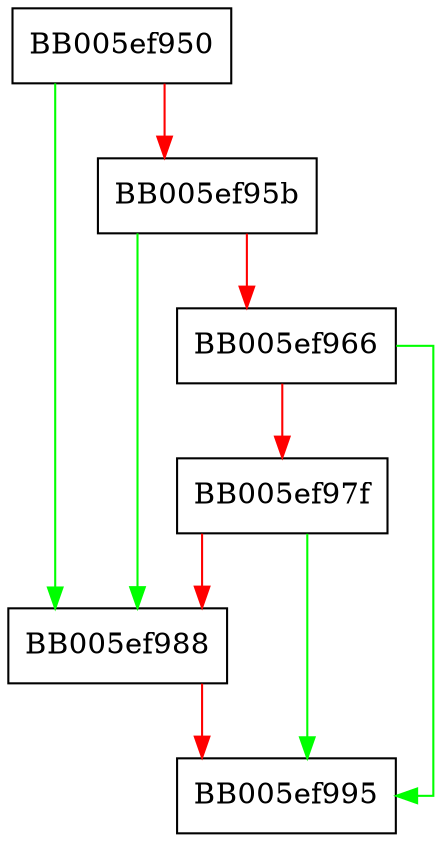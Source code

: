 digraph OPENSSL_DIR_end {
  node [shape="box"];
  graph [splines=ortho];
  BB005ef950 -> BB005ef988 [color="green"];
  BB005ef950 -> BB005ef95b [color="red"];
  BB005ef95b -> BB005ef988 [color="green"];
  BB005ef95b -> BB005ef966 [color="red"];
  BB005ef966 -> BB005ef995 [color="green"];
  BB005ef966 -> BB005ef97f [color="red"];
  BB005ef97f -> BB005ef995 [color="green"];
  BB005ef97f -> BB005ef988 [color="red"];
  BB005ef988 -> BB005ef995 [color="red"];
}